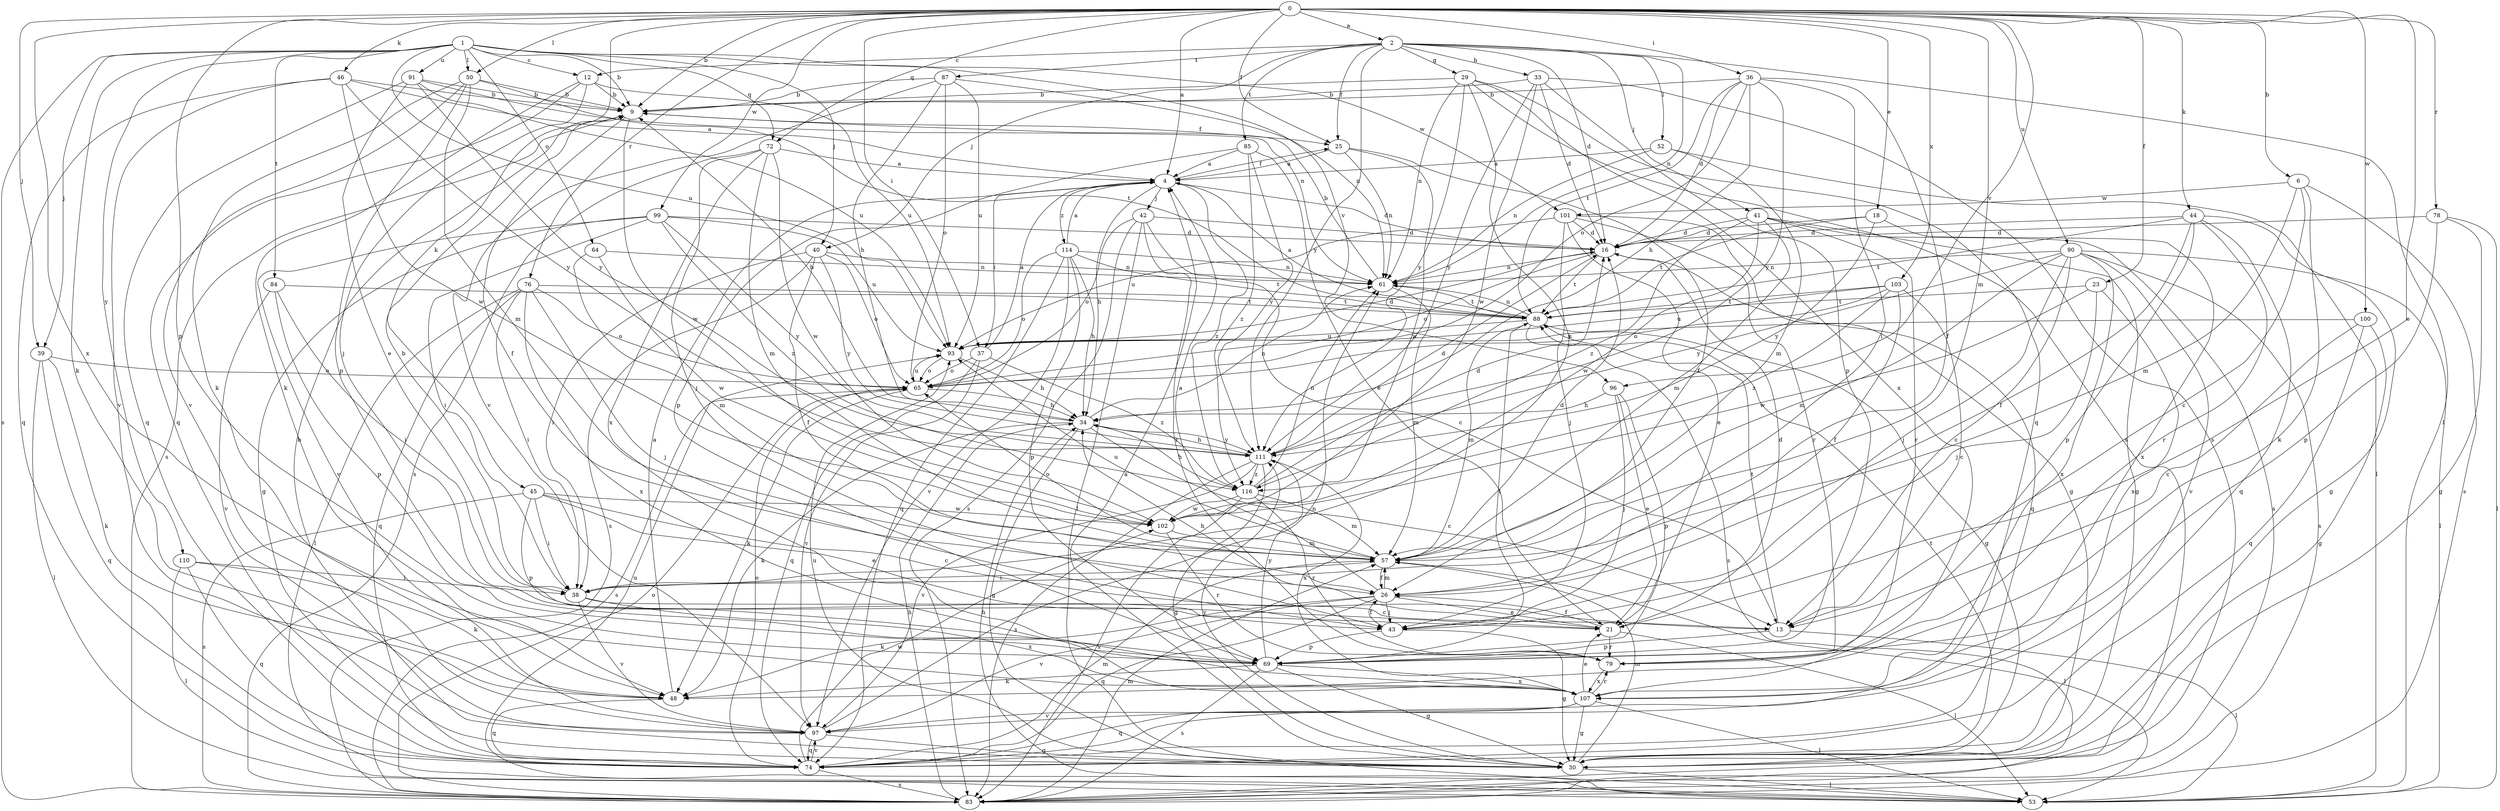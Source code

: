 strict digraph  {
0;
1;
2;
4;
6;
9;
12;
13;
16;
18;
21;
23;
25;
26;
29;
30;
33;
34;
36;
37;
38;
39;
40;
41;
42;
43;
44;
45;
46;
48;
50;
52;
53;
57;
61;
64;
65;
69;
72;
74;
76;
78;
79;
83;
84;
85;
87;
88;
90;
91;
93;
96;
97;
99;
100;
101;
102;
103;
107;
110;
111;
114;
116;
0 -> 2  [label=a];
0 -> 4  [label=a];
0 -> 6  [label=b];
0 -> 9  [label=b];
0 -> 18  [label=e];
0 -> 21  [label=e];
0 -> 23  [label=f];
0 -> 25  [label=f];
0 -> 36  [label=i];
0 -> 37  [label=i];
0 -> 39  [label=j];
0 -> 44  [label=k];
0 -> 45  [label=k];
0 -> 46  [label=k];
0 -> 50  [label=l];
0 -> 57  [label=m];
0 -> 69  [label=p];
0 -> 72  [label=q];
0 -> 76  [label=r];
0 -> 78  [label=r];
0 -> 90  [label=u];
0 -> 96  [label=v];
0 -> 99  [label=w];
0 -> 100  [label=w];
0 -> 103  [label=x];
0 -> 107  [label=x];
1 -> 9  [label=b];
1 -> 12  [label=c];
1 -> 39  [label=j];
1 -> 40  [label=j];
1 -> 48  [label=k];
1 -> 50  [label=l];
1 -> 64  [label=o];
1 -> 72  [label=q];
1 -> 83  [label=s];
1 -> 84  [label=t];
1 -> 91  [label=u];
1 -> 93  [label=u];
1 -> 96  [label=v];
1 -> 101  [label=w];
1 -> 110  [label=y];
2 -> 12  [label=c];
2 -> 16  [label=d];
2 -> 25  [label=f];
2 -> 29  [label=g];
2 -> 33  [label=h];
2 -> 40  [label=j];
2 -> 41  [label=j];
2 -> 52  [label=l];
2 -> 53  [label=l];
2 -> 61  [label=n];
2 -> 85  [label=t];
2 -> 87  [label=t];
2 -> 111  [label=y];
4 -> 16  [label=d];
4 -> 25  [label=f];
4 -> 34  [label=h];
4 -> 37  [label=i];
4 -> 42  [label=j];
4 -> 114  [label=z];
4 -> 116  [label=z];
6 -> 13  [label=c];
6 -> 48  [label=k];
6 -> 57  [label=m];
6 -> 83  [label=s];
6 -> 101  [label=w];
9 -> 25  [label=f];
9 -> 26  [label=f];
9 -> 83  [label=s];
9 -> 102  [label=w];
12 -> 9  [label=b];
12 -> 43  [label=j];
12 -> 48  [label=k];
12 -> 74  [label=q];
12 -> 93  [label=u];
13 -> 53  [label=l];
13 -> 69  [label=p];
13 -> 88  [label=t];
16 -> 61  [label=n];
16 -> 65  [label=o];
16 -> 74  [label=q];
16 -> 88  [label=t];
18 -> 16  [label=d];
18 -> 88  [label=t];
18 -> 107  [label=x];
18 -> 111  [label=y];
21 -> 16  [label=d];
21 -> 26  [label=f];
21 -> 34  [label=h];
21 -> 53  [label=l];
21 -> 79  [label=r];
23 -> 43  [label=j];
23 -> 88  [label=t];
23 -> 102  [label=w];
23 -> 107  [label=x];
25 -> 4  [label=a];
25 -> 26  [label=f];
25 -> 61  [label=n];
25 -> 102  [label=w];
26 -> 4  [label=a];
26 -> 21  [label=e];
26 -> 43  [label=j];
26 -> 48  [label=k];
26 -> 57  [label=m];
26 -> 74  [label=q];
26 -> 97  [label=v];
29 -> 9  [label=b];
29 -> 38  [label=i];
29 -> 61  [label=n];
29 -> 74  [label=q];
29 -> 83  [label=s];
29 -> 107  [label=x];
29 -> 111  [label=y];
30 -> 4  [label=a];
30 -> 9  [label=b];
30 -> 53  [label=l];
30 -> 57  [label=m];
30 -> 88  [label=t];
30 -> 93  [label=u];
30 -> 111  [label=y];
33 -> 9  [label=b];
33 -> 16  [label=d];
33 -> 69  [label=p];
33 -> 83  [label=s];
33 -> 102  [label=w];
33 -> 111  [label=y];
34 -> 9  [label=b];
34 -> 13  [label=c];
34 -> 30  [label=g];
34 -> 48  [label=k];
34 -> 61  [label=n];
34 -> 111  [label=y];
36 -> 9  [label=b];
36 -> 16  [label=d];
36 -> 26  [label=f];
36 -> 34  [label=h];
36 -> 38  [label=i];
36 -> 65  [label=o];
36 -> 88  [label=t];
36 -> 111  [label=y];
37 -> 4  [label=a];
37 -> 65  [label=o];
37 -> 74  [label=q];
37 -> 97  [label=v];
37 -> 116  [label=z];
38 -> 9  [label=b];
38 -> 13  [label=c];
38 -> 97  [label=v];
38 -> 107  [label=x];
39 -> 48  [label=k];
39 -> 53  [label=l];
39 -> 65  [label=o];
39 -> 74  [label=q];
40 -> 26  [label=f];
40 -> 38  [label=i];
40 -> 61  [label=n];
40 -> 65  [label=o];
40 -> 83  [label=s];
40 -> 111  [label=y];
41 -> 16  [label=d];
41 -> 30  [label=g];
41 -> 57  [label=m];
41 -> 79  [label=r];
41 -> 83  [label=s];
41 -> 102  [label=w];
41 -> 116  [label=z];
42 -> 13  [label=c];
42 -> 16  [label=d];
42 -> 53  [label=l];
42 -> 65  [label=o];
42 -> 79  [label=r];
42 -> 83  [label=s];
43 -> 26  [label=f];
43 -> 30  [label=g];
43 -> 69  [label=p];
44 -> 16  [label=d];
44 -> 26  [label=f];
44 -> 30  [label=g];
44 -> 69  [label=p];
44 -> 74  [label=q];
44 -> 79  [label=r];
44 -> 88  [label=t];
45 -> 13  [label=c];
45 -> 21  [label=e];
45 -> 38  [label=i];
45 -> 69  [label=p];
45 -> 83  [label=s];
45 -> 102  [label=w];
46 -> 4  [label=a];
46 -> 9  [label=b];
46 -> 74  [label=q];
46 -> 97  [label=v];
46 -> 102  [label=w];
46 -> 111  [label=y];
48 -> 4  [label=a];
48 -> 74  [label=q];
50 -> 9  [label=b];
50 -> 48  [label=k];
50 -> 57  [label=m];
50 -> 69  [label=p];
50 -> 88  [label=t];
50 -> 97  [label=v];
52 -> 4  [label=a];
52 -> 53  [label=l];
52 -> 57  [label=m];
52 -> 61  [label=n];
53 -> 34  [label=h];
53 -> 93  [label=u];
57 -> 16  [label=d];
57 -> 26  [label=f];
57 -> 38  [label=i];
57 -> 53  [label=l];
57 -> 65  [label=o];
57 -> 93  [label=u];
61 -> 9  [label=b];
61 -> 57  [label=m];
61 -> 88  [label=t];
64 -> 57  [label=m];
64 -> 61  [label=n];
64 -> 102  [label=w];
65 -> 34  [label=h];
65 -> 48  [label=k];
65 -> 83  [label=s];
65 -> 93  [label=u];
69 -> 30  [label=g];
69 -> 48  [label=k];
69 -> 83  [label=s];
69 -> 88  [label=t];
69 -> 107  [label=x];
69 -> 111  [label=y];
72 -> 4  [label=a];
72 -> 43  [label=j];
72 -> 57  [label=m];
72 -> 83  [label=s];
72 -> 102  [label=w];
72 -> 107  [label=x];
74 -> 57  [label=m];
74 -> 65  [label=o];
74 -> 83  [label=s];
74 -> 97  [label=v];
74 -> 102  [label=w];
76 -> 38  [label=i];
76 -> 43  [label=j];
76 -> 53  [label=l];
76 -> 65  [label=o];
76 -> 74  [label=q];
76 -> 88  [label=t];
76 -> 107  [label=x];
78 -> 16  [label=d];
78 -> 30  [label=g];
78 -> 53  [label=l];
78 -> 69  [label=p];
79 -> 107  [label=x];
83 -> 34  [label=h];
83 -> 57  [label=m];
83 -> 65  [label=o];
84 -> 38  [label=i];
84 -> 69  [label=p];
84 -> 88  [label=t];
84 -> 97  [label=v];
85 -> 4  [label=a];
85 -> 21  [label=e];
85 -> 69  [label=p];
85 -> 111  [label=y];
85 -> 116  [label=z];
87 -> 9  [label=b];
87 -> 34  [label=h];
87 -> 61  [label=n];
87 -> 65  [label=o];
87 -> 93  [label=u];
87 -> 97  [label=v];
88 -> 4  [label=a];
88 -> 30  [label=g];
88 -> 57  [label=m];
88 -> 61  [label=n];
88 -> 83  [label=s];
88 -> 93  [label=u];
90 -> 13  [label=c];
90 -> 43  [label=j];
90 -> 53  [label=l];
90 -> 57  [label=m];
90 -> 61  [label=n];
90 -> 83  [label=s];
90 -> 97  [label=v];
90 -> 107  [label=x];
90 -> 111  [label=y];
91 -> 9  [label=b];
91 -> 21  [label=e];
91 -> 61  [label=n];
91 -> 74  [label=q];
91 -> 93  [label=u];
91 -> 111  [label=y];
93 -> 16  [label=d];
93 -> 34  [label=h];
93 -> 65  [label=o];
96 -> 21  [label=e];
96 -> 34  [label=h];
96 -> 43  [label=j];
96 -> 69  [label=p];
97 -> 30  [label=g];
97 -> 61  [label=n];
97 -> 74  [label=q];
99 -> 16  [label=d];
99 -> 30  [label=g];
99 -> 38  [label=i];
99 -> 93  [label=u];
99 -> 97  [label=v];
99 -> 111  [label=y];
99 -> 116  [label=z];
100 -> 13  [label=c];
100 -> 30  [label=g];
100 -> 74  [label=q];
100 -> 93  [label=u];
101 -> 16  [label=d];
101 -> 21  [label=e];
101 -> 30  [label=g];
101 -> 43  [label=j];
101 -> 79  [label=r];
101 -> 93  [label=u];
102 -> 57  [label=m];
102 -> 79  [label=r];
103 -> 13  [label=c];
103 -> 26  [label=f];
103 -> 65  [label=o];
103 -> 88  [label=t];
103 -> 93  [label=u];
103 -> 116  [label=z];
107 -> 21  [label=e];
107 -> 30  [label=g];
107 -> 53  [label=l];
107 -> 74  [label=q];
107 -> 79  [label=r];
107 -> 97  [label=v];
110 -> 38  [label=i];
110 -> 48  [label=k];
110 -> 53  [label=l];
110 -> 74  [label=q];
111 -> 16  [label=d];
111 -> 30  [label=g];
111 -> 34  [label=h];
111 -> 83  [label=s];
111 -> 97  [label=v];
111 -> 107  [label=x];
111 -> 116  [label=z];
114 -> 4  [label=a];
114 -> 34  [label=h];
114 -> 61  [label=n];
114 -> 65  [label=o];
114 -> 69  [label=p];
114 -> 74  [label=q];
114 -> 88  [label=t];
114 -> 97  [label=v];
116 -> 16  [label=d];
116 -> 34  [label=h];
116 -> 57  [label=m];
116 -> 61  [label=n];
116 -> 79  [label=r];
116 -> 83  [label=s];
116 -> 102  [label=w];
}
